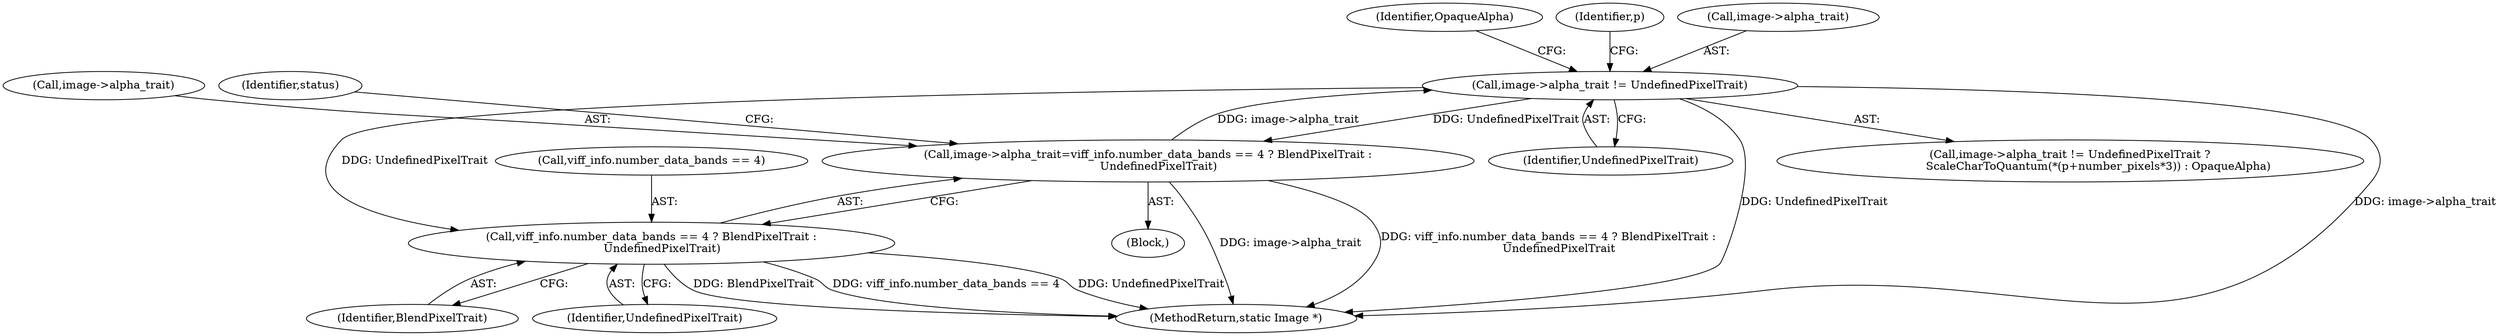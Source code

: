 digraph "0_ImageMagick_fe3066122ef72c82415811d25e9e3fad622c0a99_0@pointer" {
"1002284" [label="(Call,image->alpha_trait != UndefinedPixelTrait)"];
"1000565" [label="(Call,image->alpha_trait=viff_info.number_data_bands == 4 ? BlendPixelTrait :\n      UndefinedPixelTrait)"];
"1002284" [label="(Call,image->alpha_trait != UndefinedPixelTrait)"];
"1000569" [label="(Call,viff_info.number_data_bands == 4 ? BlendPixelTrait :\n      UndefinedPixelTrait)"];
"1002465" [label="(MethodReturn,static Image *)"];
"1002288" [label="(Identifier,UndefinedPixelTrait)"];
"1002296" [label="(Identifier,OpaqueAlpha)"];
"1002284" [label="(Call,image->alpha_trait != UndefinedPixelTrait)"];
"1000575" [label="(Identifier,BlendPixelTrait)"];
"1000570" [label="(Call,viff_info.number_data_bands == 4)"];
"1002292" [label="(Identifier,p)"];
"1000566" [label="(Call,image->alpha_trait)"];
"1002285" [label="(Call,image->alpha_trait)"];
"1002283" [label="(Call,image->alpha_trait != UndefinedPixelTrait ?\n                ScaleCharToQuantum(*(p+number_pixels*3)) : OpaqueAlpha)"];
"1000576" [label="(Identifier,UndefinedPixelTrait)"];
"1000215" [label="(Block,)"];
"1000565" [label="(Call,image->alpha_trait=viff_info.number_data_bands == 4 ? BlendPixelTrait :\n      UndefinedPixelTrait)"];
"1000569" [label="(Call,viff_info.number_data_bands == 4 ? BlendPixelTrait :\n      UndefinedPixelTrait)"];
"1000578" [label="(Identifier,status)"];
"1002284" -> "1002283"  [label="AST: "];
"1002284" -> "1002288"  [label="CFG: "];
"1002285" -> "1002284"  [label="AST: "];
"1002288" -> "1002284"  [label="AST: "];
"1002292" -> "1002284"  [label="CFG: "];
"1002296" -> "1002284"  [label="CFG: "];
"1002284" -> "1002465"  [label="DDG: image->alpha_trait"];
"1002284" -> "1002465"  [label="DDG: UndefinedPixelTrait"];
"1002284" -> "1000565"  [label="DDG: UndefinedPixelTrait"];
"1002284" -> "1000569"  [label="DDG: UndefinedPixelTrait"];
"1000565" -> "1002284"  [label="DDG: image->alpha_trait"];
"1000565" -> "1000215"  [label="AST: "];
"1000565" -> "1000569"  [label="CFG: "];
"1000566" -> "1000565"  [label="AST: "];
"1000569" -> "1000565"  [label="AST: "];
"1000578" -> "1000565"  [label="CFG: "];
"1000565" -> "1002465"  [label="DDG: viff_info.number_data_bands == 4 ? BlendPixelTrait :\n      UndefinedPixelTrait"];
"1000565" -> "1002465"  [label="DDG: image->alpha_trait"];
"1000569" -> "1000575"  [label="CFG: "];
"1000569" -> "1000576"  [label="CFG: "];
"1000570" -> "1000569"  [label="AST: "];
"1000575" -> "1000569"  [label="AST: "];
"1000576" -> "1000569"  [label="AST: "];
"1000569" -> "1002465"  [label="DDG: BlendPixelTrait"];
"1000569" -> "1002465"  [label="DDG: viff_info.number_data_bands == 4"];
"1000569" -> "1002465"  [label="DDG: UndefinedPixelTrait"];
}

